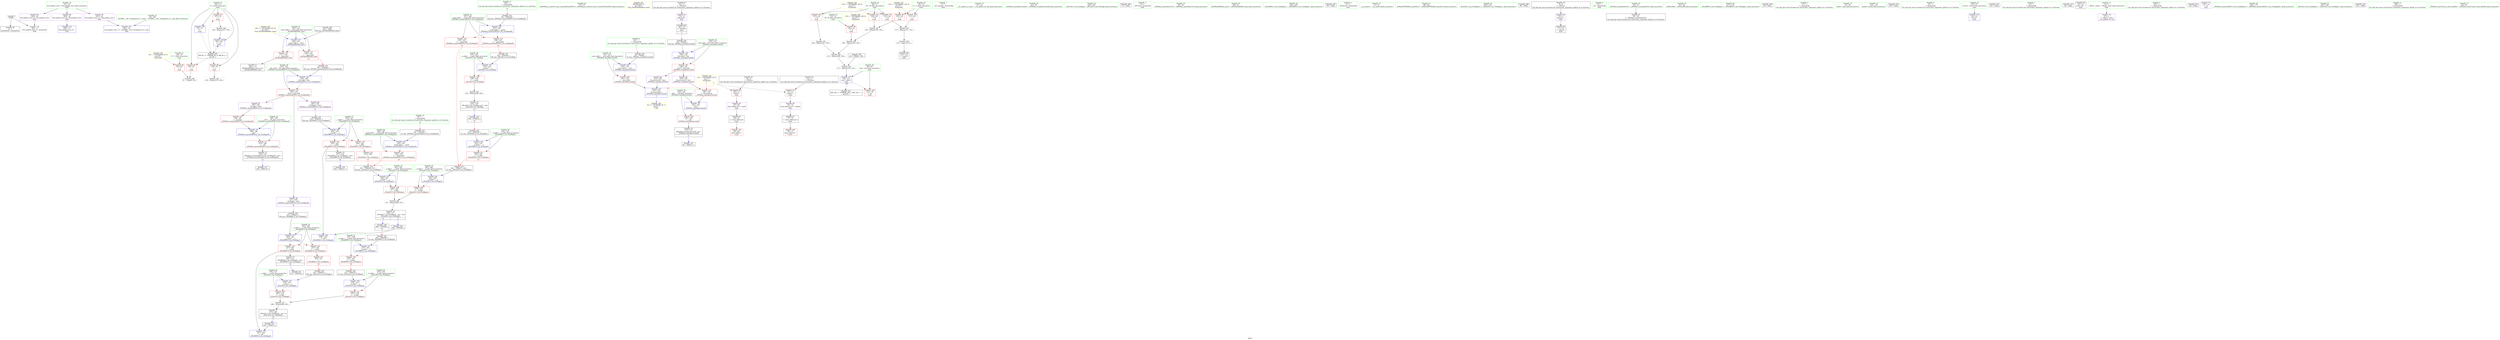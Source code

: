 digraph "SVFG" {
	label="SVFG";

	Node0x56336236c990 [shape=record,color=grey,label="{NodeID: 0\nNullPtr}"];
	Node0x56336236c990 -> Node0x563362383d90[style=solid];
	Node0x56336236c990 -> Node0x563362388d80[style=solid];
	Node0x5633623825c0 [shape=record,color=red,label="{NodeID: 97\n127\<--50\n\<--t\nmain\n}"];
	Node0x5633623825c0 -> Node0x563362390620[style=solid];
	Node0x5633623805f0 [shape=record,color=green,label="{NodeID: 14\n16\<--20\nllvm.global_ctors\<--llvm.global_ctors_field_insensitive\nGlob }"];
	Node0x5633623805f0 -> Node0x563362385090[style=solid];
	Node0x5633623805f0 -> Node0x563362385190[style=solid];
	Node0x5633623805f0 -> Node0x563362385290[style=solid];
	Node0x563362383120 [shape=record,color=red,label="{NodeID: 111\n165\<--162\n\<--__base.addr\n_ZSt5fixedRSt8ios_base\n|{<s0>12}}"];
	Node0x563362383120:s0 -> Node0x5633623a8340[style=solid,color=red];
	Node0x5633623812a0 [shape=record,color=green,label="{NodeID: 28\n73\<--74\n_ZNSt9basic_iosIcSt11char_traitsIcEE3tieEPSo\<--_ZNSt9basic_iosIcSt11char_traitsIcEE3tieEPSo_field_insensitive\n}"];
	Node0x56336239cec0 [shape=record,color=yellow,style=double,label="{NodeID: 291\nRETMU(25V_2)\npts\{163 \}\nFun[_ZSt5fixedRSt8ios_base]}"];
	Node0x5633623885d0 [shape=record,color=red,label="{NodeID: 125\n257\<--245\n\<--__a.addr\n_ZStoRRSt13_Ios_FmtflagsS_\n}"];
	Node0x5633623885d0 -> Node0x563362384c80[style=solid];
	Node0x5633623885d0 -> Node0x563362389df0[style=solid];
	Node0x563362381f50 [shape=record,color=green,label="{NodeID: 42\n189\<--190\n__old\<--__old_field_insensitive\n_ZNSt8ios_base4setfESt13_Ios_FmtflagsS0_\n}"];
	Node0x563362381f50 -> Node0x563362387f50[style=solid];
	Node0x563362381f50 -> Node0x563362389840[style=solid];
	Node0x56336239dc70 [shape=record,color=yellow,style=double,label="{NodeID: 305\n2V_2 = CSCHI(MR_2V_1)\npts\{1 \}\nCS[]}"];
	Node0x5633623891c0 [shape=record,color=blue,label="{NodeID: 139\n140\<--138\nthis.addr\<--this\n_ZNSt8ios_base9precisionEl\n}"];
	Node0x5633623891c0 -> Node0x563362382de0[style=dashed];
	Node0x563362383bc0 [shape=record,color=green,label="{NodeID: 56\n278\<--279\n__b.addr\<--__b.addr_field_insensitive\n_ZStorSt13_Ios_FmtflagsS_\n}"];
	Node0x563362383bc0 -> Node0x563362388ab0[style=solid];
	Node0x563362383bc0 -> Node0x56336238a130[style=solid];
	Node0x5633623a6e50 [shape=record,color=black,label="{NodeID: 319\n203 = PHI(217, )\n}"];
	Node0x5633620d6f10 [shape=record,color=black,label="{NodeID: 236\n116 = PHI(61, 109, )\n}"];
	Node0x5633620d6f10 -> Node0x563362390020[style=solid];
	Node0x563362389d20 [shape=record,color=blue,label="{NodeID: 153\n247\<--244\n__b.addr\<--__b\n_ZStoRRSt13_Ios_FmtflagsS_\n}"];
	Node0x563362389d20 -> Node0x5633623886a0[style=dashed];
	Node0x563362384870 [shape=record,color=black,label="{NodeID: 70\n137\<--155\n_ZNSt8ios_base9precisionEl_ret\<--\n_ZNSt8ios_base9precisionEl\n|{<s0>5}}"];
	Node0x563362384870:s0 -> Node0x5633623a6940[style=solid,color=blue];
	Node0x5633623a85c0 [shape=record,color=black,label="{NodeID: 333\n182 = PHI(168, )\n2nd arg _ZNSt8ios_base4setfESt13_Ios_FmtflagsS0_ }"];
	Node0x5633623a85c0 -> Node0x563362389770[style=solid];
	Node0x5633623983d0 [shape=record,color=black,label="{NodeID: 250\nMR_8V_3 = PHI(MR_8V_4, MR_8V_2, )\npts\{51 \}\n}"];
	Node0x5633623983d0 -> Node0x563362385d50[style=dashed];
	Node0x5633623983d0 -> Node0x5633623824f0[style=dashed];
	Node0x5633623983d0 -> Node0x5633623825c0[style=dashed];
	Node0x5633623983d0 -> Node0x5633623890f0[style=dashed];
	Node0x563362385460 [shape=record,color=purple,label="{NodeID: 84\n76\<--75\nvbase.offset.ptr3\<--vtable2\nmain\n}"];
	Node0x563362385460 -> Node0x563362384600[style=solid];
	Node0x56336237f1f0 [shape=record,color=green,label="{NodeID: 1\n7\<--1\n__dso_handle\<--dummyObj\nGlob }"];
	Node0x563362382690 [shape=record,color=red,label="{NodeID: 98\n102\<--52\n\<--R\nmain\n}"];
	Node0x563362382690 -> Node0x56336238fa20[style=solid];
	Node0x5633623806f0 [shape=record,color=green,label="{NodeID: 15\n21\<--22\n__cxx_global_var_init\<--__cxx_global_var_init_field_insensitive\n}"];
	Node0x5633623831f0 [shape=record,color=red,label="{NodeID: 112\n171\<--162\n\<--__base.addr\n_ZSt5fixedRSt8ios_base\n}"];
	Node0x5633623831f0 -> Node0x563362384940[style=solid];
	Node0x5633623813a0 [shape=record,color=green,label="{NodeID: 29\n83\<--84\n_ZNSt8ios_base9precisionEl\<--_ZNSt8ios_base9precisionEl_field_insensitive\n}"];
	Node0x5633623886a0 [shape=record,color=red,label="{NodeID: 126\n253\<--247\n\<--__b.addr\n_ZStoRRSt13_Ios_FmtflagsS_\n|{<s0>18}}"];
	Node0x5633623886a0:s0 -> Node0x5633623a7710[style=solid,color=red];
	Node0x563362382020 [shape=record,color=green,label="{NodeID: 43\n200\<--201\n_ZStcoSt13_Ios_Fmtflags\<--_ZStcoSt13_Ios_Fmtflags_field_insensitive\n}"];
	Node0x5633623a5280 [shape=record,color=black,label="{NodeID: 306\n72 = PHI()\n}"];
	Node0x563362389290 [shape=record,color=blue,label="{NodeID: 140\n142\<--139\n__prec.addr\<--__prec\n_ZNSt8ios_base9precisionEl\n}"];
	Node0x563362389290 -> Node0x563362382eb0[style=dashed];
	Node0x563362383c90 [shape=record,color=green,label="{NodeID: 57\n18\<--286\n_GLOBAL__sub_I_Endagorion_0_1.cpp\<--_GLOBAL__sub_I_Endagorion_0_1.cpp_field_insensitive\n}"];
	Node0x563362383c90 -> Node0x563362388c80[style=solid];
	Node0x5633623a6f60 [shape=record,color=black,label="{NodeID: 320\n208 = PHI(260, )\n|{<s0>16}}"];
	Node0x5633623a6f60:s0 -> Node0x5633623a8200[style=solid,color=red];
	Node0x56336238f8a0 [shape=record,color=grey,label="{NodeID: 237\n284 = Binary(282, 283, )\n}"];
	Node0x56336238f8a0 -> Node0x563362384e20[style=solid];
	Node0x563362389df0 [shape=record,color=blue,label="{NodeID: 154\n257\<--254\n\<--call\n_ZStoRRSt13_Ios_FmtflagsS_\n}"];
	Node0x563362384940 [shape=record,color=black,label="{NodeID: 71\n160\<--171\n_ZSt5fixedRSt8ios_base_ret\<--\n_ZSt5fixedRSt8ios_base\n}"];
	Node0x5633623a8700 [shape=record,color=black,label="{NodeID: 334\n138 = PHI(80, )\n0th arg _ZNSt8ios_base9precisionEl }"];
	Node0x5633623a8700 -> Node0x5633623891c0[style=solid];
	Node0x5633623988d0 [shape=record,color=black,label="{NodeID: 251\nMR_16V_2 = PHI(MR_16V_3, MR_16V_1, )\npts\{59 \}\n}"];
	Node0x5633623988d0 -> Node0x563362389020[style=dashed];
	Node0x563362385530 [shape=record,color=purple,label="{NodeID: 85\n149\<--148\n_M_precision\<--this1\n_ZNSt8ios_base9precisionEl\n}"];
	Node0x563362385530 -> Node0x563362383050[style=solid];
	Node0x56336237f280 [shape=record,color=green,label="{NodeID: 2\n8\<--1\n_ZSt3cin\<--dummyObj\nGlob }"];
	Node0x56336239a430 [shape=record,color=yellow,style=double,label="{NodeID: 265\n25V_1 = ENCHI(MR_25V_0)\npts\{163 \}\nFun[_ZSt5fixedRSt8ios_base]}"];
	Node0x56336239a430 -> Node0x563362389500[style=dashed];
	Node0x563362382760 [shape=record,color=red,label="{NodeID: 99\n103\<--54\n\<--C\nmain\n}"];
	Node0x563362382760 -> Node0x5633623907a0[style=solid];
	Node0x5633623807f0 [shape=record,color=green,label="{NodeID: 16\n25\<--26\n_ZNSt8ios_base4InitC1Ev\<--_ZNSt8ios_base4InitC1Ev_field_insensitive\n}"];
	Node0x5633623832c0 [shape=record,color=red,label="{NodeID: 113\n194\<--183\nthis1\<--this.addr\n_ZNSt8ios_base4setfESt13_Ios_FmtflagsS0_\n}"];
	Node0x5633623832c0 -> Node0x5633623856d0[style=solid];
	Node0x5633623832c0 -> Node0x5633623857a0[style=solid];
	Node0x5633623832c0 -> Node0x563362385870[style=solid];
	Node0x5633623814a0 [shape=record,color=green,label="{NodeID: 30\n86\<--87\n_ZSt5fixedRSt8ios_base\<--_ZSt5fixedRSt8ios_base_field_insensitive\n}"];
	Node0x563362388770 [shape=record,color=red,label="{NodeID: 127\n252\<--251\n\<--\n_ZStoRRSt13_Ios_FmtflagsS_\n|{<s0>18}}"];
	Node0x563362388770:s0 -> Node0x5633623a75d0[style=solid,color=red];
	Node0x563362382120 [shape=record,color=green,label="{NodeID: 44\n204\<--205\n_ZStaNRSt13_Ios_FmtflagsS_\<--_ZStaNRSt13_Ios_FmtflagsS__field_insensitive\n}"];
	Node0x5633623a6080 [shape=record,color=black,label="{NodeID: 307\n85 = PHI()\n}"];
	Node0x563362389360 [shape=record,color=blue,label="{NodeID: 141\n144\<--150\n__old\<--\n_ZNSt8ios_base9precisionEl\n}"];
	Node0x563362389360 -> Node0x563362382f80[style=dashed];
	Node0x563362383d90 [shape=record,color=black,label="{NodeID: 58\n2\<--3\ndummyVal\<--dummyVal\n}"];
	Node0x5633623a70d0 [shape=record,color=black,label="{NodeID: 321\n212 = PHI(242, )\n}"];
	Node0x56336238fa20 [shape=record,color=grey,label="{NodeID: 238\n106 = Binary(102, 105, )\n}"];
	Node0x56336238fa20 -> Node0x563362390320[style=solid];
	Node0x563362389ec0 [shape=record,color=blue,label="{NodeID: 155\n263\<--261\n__a.addr\<--__a\n_ZStanSt13_Ios_FmtflagsS_\n}"];
	Node0x563362389ec0 -> Node0x563362388840[style=dashed];
	Node0x563362384a10 [shape=record,color=black,label="{NodeID: 72\n179\<--215\n_ZNSt8ios_base4setfESt13_Ios_FmtflagsS0__ret\<--\n_ZNSt8ios_base4setfESt13_Ios_FmtflagsS0_\n|{<s0>12}}"];
	Node0x563362384a10:s0 -> Node0x5633623a6ae0[style=solid,color=blue];
	Node0x5633623a8840 [shape=record,color=black,label="{NodeID: 335\n139 = PHI(82, )\n1st arg _ZNSt8ios_base9precisionEl }"];
	Node0x5633623a8840 -> Node0x563362389290[style=solid];
	Node0x563362398dd0 [shape=record,color=yellow,style=double,label="{NodeID: 252\n2V_1 = ENCHI(MR_2V_0)\npts\{1 \}\nFun[main]|{|<s2>5|<s3>5}}"];
	Node0x563362398dd0 -> Node0x563362385ae0[style=dashed];
	Node0x563362398dd0 -> Node0x563362385bb0[style=dashed];
	Node0x563362398dd0:s2 -> Node0x563362383050[style=dashed,color=red];
	Node0x563362398dd0:s3 -> Node0x563362389430[style=dashed,color=red];
	Node0x563362385600 [shape=record,color=purple,label="{NodeID: 86\n153\<--148\n_M_precision2\<--this1\n_ZNSt8ios_base9precisionEl\n}"];
	Node0x563362385600 -> Node0x563362389430[style=solid];
	Node0x56336237f570 [shape=record,color=green,label="{NodeID: 3\n11\<--1\n_ZSt4cout\<--dummyObj\nGlob }"];
	Node0x563362382830 [shape=record,color=red,label="{NodeID: 100\n111\<--54\n\<--C\nmain\n}"];
	Node0x563362382830 -> Node0x5633623904a0[style=solid];
	Node0x5633623808f0 [shape=record,color=green,label="{NodeID: 17\n31\<--32\n__cxa_atexit\<--__cxa_atexit_field_insensitive\n}"];
	Node0x563362383390 [shape=record,color=red,label="{NodeID: 114\n206\<--185\n\<--__fmtfl.addr\n_ZNSt8ios_base4setfESt13_Ios_FmtflagsS0_\n|{<s0>15}}"];
	Node0x563362383390:s0 -> Node0x5633623a8980[style=solid,color=red];
	Node0x5633623815a0 [shape=record,color=green,label="{NodeID: 31\n88\<--89\n_ZNSolsEPFRSt8ios_baseS0_E\<--_ZNSolsEPFRSt8ios_baseS0_E_field_insensitive\n}"];
	Node0x563362388840 [shape=record,color=red,label="{NodeID: 128\n269\<--263\n\<--__a.addr\n_ZStanSt13_Ios_FmtflagsS_\n}"];
	Node0x563362388840 -> Node0x56336238fd20[style=solid];
	Node0x563362382220 [shape=record,color=green,label="{NodeID: 45\n209\<--210\n_ZStanSt13_Ios_FmtflagsS_\<--_ZStanSt13_Ios_FmtflagsS__field_insensitive\n}"];
	Node0x5633623a6180 [shape=record,color=black,label="{NodeID: 308\n90 = PHI()\n}"];
	Node0x563362389430 [shape=record,color=blue,label="{NodeID: 142\n153\<--152\n_M_precision2\<--\n_ZNSt8ios_base9precisionEl\n|{<s0>5}}"];
	Node0x563362389430:s0 -> Node0x56336239dc70[style=dashed,color=blue];
	Node0x563362383e90 [shape=record,color=black,label="{NodeID: 59\n9\<--8\n\<--_ZSt3cin\nCan only get source location for instruction, argument, global var or function.}"];
	Node0x563362383e90 -> Node0x563362385940[style=solid];
	Node0x5633623a71e0 [shape=record,color=black,label="{NodeID: 322\n229 = PHI(260, )\n}"];
	Node0x5633623a71e0 -> Node0x563362389ab0[style=solid];
	Node0x56336238fba0 [shape=record,color=grey,label="{NodeID: 239\n108 = Binary(107, 109, )\n}"];
	Node0x56336238fba0 -> Node0x563362390320[style=solid];
	Node0x563362389f90 [shape=record,color=blue,label="{NodeID: 156\n265\<--262\n__b.addr\<--__b\n_ZStanSt13_Ios_FmtflagsS_\n}"];
	Node0x563362389f90 -> Node0x563362388910[style=dashed];
	Node0x563362384ae0 [shape=record,color=black,label="{NodeID: 73\n217\<--230\n_ZStaNRSt13_Ios_FmtflagsS__ret\<--\n_ZStaNRSt13_Ios_FmtflagsS_\n|{<s0>14}}"];
	Node0x563362384ae0:s0 -> Node0x5633623a6e50[style=solid,color=blue];
	Node0x5633623a8980 [shape=record,color=black,label="{NodeID: 336\n261 = PHI(206, 227, )\n0th arg _ZStanSt13_Ios_FmtflagsS_ }"];
	Node0x5633623a8980 -> Node0x563362389ec0[style=solid];
	Node0x5633623856d0 [shape=record,color=purple,label="{NodeID: 87\n195\<--194\n_M_flags\<--this1\n_ZNSt8ios_base4setfESt13_Ios_FmtflagsS0_\n}"];
	Node0x5633623856d0 -> Node0x563362388020[style=solid];
	Node0x56336237f600 [shape=record,color=green,label="{NodeID: 4\n14\<--1\n.str\<--dummyObj\nGlob }"];
	Node0x563362382900 [shape=record,color=red,label="{NodeID: 101\n104\<--56\n\<--W\nmain\n}"];
	Node0x563362382900 -> Node0x5633623907a0[style=solid];
	Node0x5633623809f0 [shape=record,color=green,label="{NodeID: 18\n30\<--36\n_ZNSt8ios_base4InitD1Ev\<--_ZNSt8ios_base4InitD1Ev_field_insensitive\n}"];
	Node0x5633623809f0 -> Node0x563362384290[style=solid];
	Node0x563362383460 [shape=record,color=red,label="{NodeID: 115\n198\<--187\n\<--__mask.addr\n_ZNSt8ios_base4setfESt13_Ios_FmtflagsS0_\n|{<s0>13}}"];
	Node0x563362383460:s0 -> Node0x5633623a7d90[style=solid,color=red];
	Node0x5633623816a0 [shape=record,color=green,label="{NodeID: 32\n91\<--92\n_ZNSirsERi\<--_ZNSirsERi_field_insensitive\n}"];
	Node0x563362388910 [shape=record,color=red,label="{NodeID: 129\n270\<--265\n\<--__b.addr\n_ZStanSt13_Ios_FmtflagsS_\n}"];
	Node0x563362388910 -> Node0x56336238fd20[style=solid];
	Node0x563362382320 [shape=record,color=green,label="{NodeID: 46\n213\<--214\n_ZStoRRSt13_Ios_FmtflagsS_\<--_ZStoRRSt13_Ios_FmtflagsS__field_insensitive\n}"];
	Node0x5633623a6280 [shape=record,color=black,label="{NodeID: 309\n99 = PHI()\n}"];
	Node0x563362389500 [shape=record,color=blue,label="{NodeID: 143\n162\<--161\n__base.addr\<--__base\n_ZSt5fixedRSt8ios_base\n}"];
	Node0x563362389500 -> Node0x563362383120[style=dashed];
	Node0x563362389500 -> Node0x5633623831f0[style=dashed];
	Node0x563362383f90 [shape=record,color=black,label="{NodeID: 60\n10\<--8\n\<--_ZSt3cin\nCan only get source location for instruction, argument, global var or function.}"];
	Node0x563362383f90 -> Node0x563362385ae0[style=solid];
	Node0x5633623a7350 [shape=record,color=black,label="{NodeID: 323\n218 = PHI(202, )\n0th arg _ZStaNRSt13_Ios_FmtflagsS_ }"];
	Node0x5633623a7350 -> Node0x563362389910[style=solid];
	Node0x56336238fd20 [shape=record,color=grey,label="{NodeID: 240\n271 = Binary(269, 270, )\n}"];
	Node0x56336238fd20 -> Node0x563362384d50[style=solid];
	Node0x56336238a060 [shape=record,color=blue,label="{NodeID: 157\n276\<--274\n__a.addr\<--__a\n_ZStorSt13_Ios_FmtflagsS_\n}"];
	Node0x56336238a060 -> Node0x5633623889e0[style=dashed];
	Node0x563362384bb0 [shape=record,color=black,label="{NodeID: 74\n233\<--239\n_ZStcoSt13_Ios_Fmtflags_ret\<--neg\n_ZStcoSt13_Ios_Fmtflags\n|{<s0>13}}"];
	Node0x563362384bb0:s0 -> Node0x5633623a6c20[style=solid,color=blue];
	Node0x5633623a8b90 [shape=record,color=black,label="{NodeID: 337\n262 = PHI(207, 228, )\n1st arg _ZStanSt13_Ios_FmtflagsS_ }"];
	Node0x5633623a8b90 -> Node0x563362389f90[style=solid];
	Node0x5633623999d0 [shape=record,color=yellow,style=double,label="{NodeID: 254\n6V_1 = ENCHI(MR_6V_0)\npts\{49 \}\nFun[main]}"];
	Node0x5633623999d0 -> Node0x563362385c80[style=dashed];
	Node0x5633623857a0 [shape=record,color=purple,label="{NodeID: 88\n202\<--194\n_M_flags2\<--this1\n_ZNSt8ios_base4setfESt13_Ios_FmtflagsS0_\n|{<s0>14}}"];
	Node0x5633623857a0:s0 -> Node0x5633623a7350[style=solid,color=red];
	Node0x56336237f690 [shape=record,color=green,label="{NodeID: 5\n17\<--1\n\<--dummyObj\nCan only get source location for instruction, argument, global var or function.}"];
	Node0x5633623829d0 [shape=record,color=red,label="{NodeID: 102\n107\<--56\n\<--W\nmain\n}"];
	Node0x5633623829d0 -> Node0x56336238fba0[style=solid];
	Node0x563362380af0 [shape=record,color=green,label="{NodeID: 19\n43\<--44\nmain\<--main_field_insensitive\n}"];
	Node0x563362387e80 [shape=record,color=red,label="{NodeID: 116\n207\<--187\n\<--__mask.addr\n_ZNSt8ios_base4setfESt13_Ios_FmtflagsS0_\n|{<s0>15}}"];
	Node0x563362387e80:s0 -> Node0x5633623a8b90[style=solid,color=red];
	Node0x5633623817a0 [shape=record,color=green,label="{NodeID: 33\n124\<--125\nprintf\<--printf_field_insensitive\n}"];
	Node0x5633623889e0 [shape=record,color=red,label="{NodeID: 130\n282\<--276\n\<--__a.addr\n_ZStorSt13_Ios_FmtflagsS_\n}"];
	Node0x5633623889e0 -> Node0x56336238f8a0[style=solid];
	Node0x563362382420 [shape=record,color=green,label="{NodeID: 47\n220\<--221\n__a.addr\<--__a.addr_field_insensitive\n_ZStaNRSt13_Ios_FmtflagsS_\n}"];
	Node0x563362382420 -> Node0x5633623880f0[style=solid];
	Node0x563362382420 -> Node0x5633623881c0[style=solid];
	Node0x563362382420 -> Node0x563362389910[style=solid];
	Node0x5633623a63e0 [shape=record,color=black,label="{NodeID: 310\n100 = PHI()\n}"];
	Node0x5633623895d0 [shape=record,color=blue,label="{NodeID: 144\n183\<--180\nthis.addr\<--this\n_ZNSt8ios_base4setfESt13_Ios_FmtflagsS0_\n}"];
	Node0x5633623895d0 -> Node0x5633623832c0[style=dashed];
	Node0x563362384090 [shape=record,color=black,label="{NodeID: 61\n12\<--11\n\<--_ZSt4cout\nCan only get source location for instruction, argument, global var or function.}"];
	Node0x563362384090 -> Node0x563362385a10[style=solid];
	Node0x5633623a7490 [shape=record,color=black,label="{NodeID: 324\n219 = PHI(199, )\n1st arg _ZStaNRSt13_Ios_FmtflagsS_ }"];
	Node0x5633623a7490 -> Node0x5633623899e0[style=solid];
	Node0x56336238fea0 [shape=record,color=grey,label="{NodeID: 241\n239 = Binary(238, 240, )\n}"];
	Node0x56336238fea0 -> Node0x563362384bb0[style=solid];
	Node0x56336238a130 [shape=record,color=blue,label="{NodeID: 158\n278\<--275\n__b.addr\<--__b\n_ZStorSt13_Ios_FmtflagsS_\n}"];
	Node0x56336238a130 -> Node0x563362388ab0[style=dashed];
	Node0x563362384c80 [shape=record,color=black,label="{NodeID: 75\n242\<--257\n_ZStoRRSt13_Ios_FmtflagsS__ret\<--\n_ZStoRRSt13_Ios_FmtflagsS_\n|{<s0>16}}"];
	Node0x563362384c80:s0 -> Node0x5633623a70d0[style=solid,color=blue];
	Node0x563362385870 [shape=record,color=purple,label="{NodeID: 89\n211\<--194\n_M_flags5\<--this1\n_ZNSt8ios_base4setfESt13_Ios_FmtflagsS0_\n|{<s0>16}}"];
	Node0x563362385870:s0 -> Node0x5633623a8090[style=solid,color=red];
	Node0x56336237f720 [shape=record,color=green,label="{NodeID: 6\n61\<--1\n\<--dummyObj\nCan only get source location for instruction, argument, global var or function.}"];
	Node0x563362382aa0 [shape=record,color=red,label="{NodeID: 103\n112\<--56\n\<--W\nmain\n}"];
	Node0x563362382aa0 -> Node0x5633623904a0[style=solid];
	Node0x563362380bf0 [shape=record,color=green,label="{NodeID: 20\n46\<--47\nretval\<--retval_field_insensitive\nmain\n}"];
	Node0x563362380bf0 -> Node0x563362388e80[style=solid];
	Node0x563362387f50 [shape=record,color=red,label="{NodeID: 117\n215\<--189\n\<--__old\n_ZNSt8ios_base4setfESt13_Ios_FmtflagsS0_\n}"];
	Node0x563362387f50 -> Node0x563362384a10[style=solid];
	Node0x5633623818a0 [shape=record,color=green,label="{NodeID: 34\n140\<--141\nthis.addr\<--this.addr_field_insensitive\n_ZNSt8ios_base9precisionEl\n}"];
	Node0x5633623818a0 -> Node0x563362382de0[style=solid];
	Node0x5633623818a0 -> Node0x5633623891c0[style=solid];
	Node0x563362388ab0 [shape=record,color=red,label="{NodeID: 131\n283\<--278\n\<--__b.addr\n_ZStorSt13_Ios_FmtflagsS_\n}"];
	Node0x563362388ab0 -> Node0x56336238f8a0[style=solid];
	Node0x563362383510 [shape=record,color=green,label="{NodeID: 48\n222\<--223\n__b.addr\<--__b.addr_field_insensitive\n_ZStaNRSt13_Ios_FmtflagsS_\n}"];
	Node0x563362383510 -> Node0x563362388290[style=solid];
	Node0x563362383510 -> Node0x5633623899e0[style=solid];
	Node0x5633623a64e0 [shape=record,color=black,label="{NodeID: 311\n101 = PHI()\n}"];
	Node0x5633623896a0 [shape=record,color=blue,label="{NodeID: 145\n185\<--181\n__fmtfl.addr\<--__fmtfl\n_ZNSt8ios_base4setfESt13_Ios_FmtflagsS0_\n}"];
	Node0x5633623896a0 -> Node0x563362383390[style=dashed];
	Node0x563362384190 [shape=record,color=black,label="{NodeID: 62\n13\<--11\n\<--_ZSt4cout\nCan only get source location for instruction, argument, global var or function.}"];
	Node0x563362384190 -> Node0x563362385bb0[style=solid];
	Node0x5633623a75d0 [shape=record,color=black,label="{NodeID: 325\n274 = PHI(252, )\n0th arg _ZStorSt13_Ios_FmtflagsS_ }"];
	Node0x5633623a75d0 -> Node0x56336238a060[style=solid];
	Node0x563362390020 [shape=record,color=grey,label="{NodeID: 242\n117 = Binary(110, 116, )\n}"];
	Node0x563362390020 -> Node0x563362389020[style=solid];
	Node0x563362384d50 [shape=record,color=black,label="{NodeID: 76\n260\<--271\n_ZStanSt13_Ios_FmtflagsS__ret\<--and\n_ZStanSt13_Ios_FmtflagsS_\n|{<s0>15|<s1>17}}"];
	Node0x563362384d50:s0 -> Node0x5633623a6f60[style=solid,color=blue];
	Node0x563362384d50:s1 -> Node0x5633623a71e0[style=solid,color=blue];
	Node0x563362399b90 [shape=record,color=yellow,style=double,label="{NodeID: 256\n10V_1 = ENCHI(MR_10V_0)\npts\{53 \}\nFun[main]}"];
	Node0x563362399b90 -> Node0x563362382690[style=dashed];
	Node0x563362385940 [shape=record,color=purple,label="{NodeID: 90\n70\<--9\nadd.ptr\<--\nmain\n}"];
	Node0x563362385940 -> Node0x563362384530[style=solid];
	Node0x56336237ff60 [shape=record,color=green,label="{NodeID: 7\n63\<--1\n\<--dummyObj\nCan only get source location for instruction, argument, global var or function.}"];
	Node0x563362382b70 [shape=record,color=red,label="{NodeID: 104\n121\<--58\n\<--ans\nmain\n}"];
	Node0x563362380cc0 [shape=record,color=green,label="{NodeID: 21\n48\<--49\nT\<--T_field_insensitive\nmain\n}"];
	Node0x563362380cc0 -> Node0x563362385c80[style=solid];
	Node0x563362388020 [shape=record,color=red,label="{NodeID: 118\n196\<--195\n\<--_M_flags\n_ZNSt8ios_base4setfESt13_Ios_FmtflagsS0_\n}"];
	Node0x563362388020 -> Node0x563362389840[style=solid];
	Node0x563362381970 [shape=record,color=green,label="{NodeID: 35\n142\<--143\n__prec.addr\<--__prec.addr_field_insensitive\n_ZNSt8ios_base9precisionEl\n}"];
	Node0x563362381970 -> Node0x563362382eb0[style=solid];
	Node0x563362381970 -> Node0x563362389290[style=solid];
	Node0x563362388b80 [shape=record,color=blue,label="{NodeID: 132\n290\<--17\nllvm.global_ctors_0\<--\nGlob }"];
	Node0x5633623835e0 [shape=record,color=green,label="{NodeID: 49\n235\<--236\n__a.addr\<--__a.addr_field_insensitive\n_ZStcoSt13_Ios_Fmtflags\n}"];
	Node0x5633623835e0 -> Node0x563362388430[style=solid];
	Node0x5633623835e0 -> Node0x563362389b80[style=solid];
	Node0x5633623a65b0 [shape=record,color=black,label="{NodeID: 312\n28 = PHI()\n}"];
	Node0x563362389770 [shape=record,color=blue,label="{NodeID: 146\n187\<--182\n__mask.addr\<--__mask\n_ZNSt8ios_base4setfESt13_Ios_FmtflagsS0_\n}"];
	Node0x563362389770 -> Node0x563362383460[style=dashed];
	Node0x563362389770 -> Node0x563362387e80[style=dashed];
	Node0x563362384290 [shape=record,color=black,label="{NodeID: 63\n29\<--30\n\<--_ZNSt8ios_base4InitD1Ev\nCan only get source location for instruction, argument, global var or function.}"];
	Node0x5633623a7710 [shape=record,color=black,label="{NodeID: 326\n275 = PHI(253, )\n1st arg _ZStorSt13_Ios_FmtflagsS_ }"];
	Node0x5633623a7710 -> Node0x56336238a130[style=solid];
	Node0x5633623901a0 [shape=record,color=grey,label="{NodeID: 243\n120 = Binary(119, 109, )\n}"];
	Node0x563362384e20 [shape=record,color=black,label="{NodeID: 77\n273\<--284\n_ZStorSt13_Ios_FmtflagsS__ret\<--or\n_ZStorSt13_Ios_FmtflagsS_\n|{<s0>18}}"];
	Node0x563362384e20:s0 -> Node0x5633623a6680[style=solid,color=blue];
	Node0x563362399ca0 [shape=record,color=yellow,style=double,label="{NodeID: 257\n12V_1 = ENCHI(MR_12V_0)\npts\{55 \}\nFun[main]}"];
	Node0x563362399ca0 -> Node0x563362382760[style=dashed];
	Node0x563362399ca0 -> Node0x563362382830[style=dashed];
	Node0x563362385a10 [shape=record,color=purple,label="{NodeID: 91\n79\<--12\nadd.ptr5\<--\nmain\n}"];
	Node0x563362385a10 -> Node0x5633623846d0[style=solid];
	Node0x56336237fff0 [shape=record,color=green,label="{NodeID: 8\n82\<--1\n\<--dummyObj\nCan only get source location for instruction, argument, global var or function.|{<s0>5}}"];
	Node0x56336237fff0:s0 -> Node0x5633623a8840[style=solid,color=red];
	Node0x563362382c40 [shape=record,color=red,label="{NodeID: 105\n69\<--68\nvbase.offset\<--\nmain\n}"];
	Node0x563362380d90 [shape=record,color=green,label="{NodeID: 22\n50\<--51\nt\<--t_field_insensitive\nmain\n}"];
	Node0x563362380d90 -> Node0x563362385d50[style=solid];
	Node0x563362380d90 -> Node0x5633623824f0[style=solid];
	Node0x563362380d90 -> Node0x5633623825c0[style=solid];
	Node0x563362380d90 -> Node0x563362388f50[style=solid];
	Node0x563362380d90 -> Node0x5633623890f0[style=solid];
	Node0x5633623880f0 [shape=record,color=red,label="{NodeID: 119\n226\<--220\n\<--__a.addr\n_ZStaNRSt13_Ios_FmtflagsS_\n}"];
	Node0x5633623880f0 -> Node0x563362388360[style=solid];
	Node0x563362381a40 [shape=record,color=green,label="{NodeID: 36\n144\<--145\n__old\<--__old_field_insensitive\n_ZNSt8ios_base9precisionEl\n}"];
	Node0x563362381a40 -> Node0x563362382f80[style=solid];
	Node0x563362381a40 -> Node0x563362389360[style=solid];
	Node0x563362388c80 [shape=record,color=blue,label="{NodeID: 133\n291\<--18\nllvm.global_ctors_1\<--_GLOBAL__sub_I_Endagorion_0_1.cpp\nGlob }"];
	Node0x5633623836b0 [shape=record,color=green,label="{NodeID: 50\n245\<--246\n__a.addr\<--__a.addr_field_insensitive\n_ZStoRRSt13_Ios_FmtflagsS_\n}"];
	Node0x5633623836b0 -> Node0x563362388500[style=solid];
	Node0x5633623836b0 -> Node0x5633623885d0[style=solid];
	Node0x5633623836b0 -> Node0x563362389c50[style=solid];
	Node0x5633623a6680 [shape=record,color=black,label="{NodeID: 313\n254 = PHI(273, )\n}"];
	Node0x5633623a6680 -> Node0x563362389df0[style=solid];
	Node0x563362389840 [shape=record,color=blue,label="{NodeID: 147\n189\<--196\n__old\<--\n_ZNSt8ios_base4setfESt13_Ios_FmtflagsS0_\n}"];
	Node0x563362389840 -> Node0x563362387f50[style=dashed];
	Node0x563362384390 [shape=record,color=black,label="{NodeID: 64\n45\<--61\nmain_ret\<--\nmain\n}"];
	Node0x5633623a7d90 [shape=record,color=black,label="{NodeID: 327\n234 = PHI(198, )\n0th arg _ZStcoSt13_Ios_Fmtflags }"];
	Node0x5633623a7d90 -> Node0x563362389b80[style=solid];
	Node0x563362390320 [shape=record,color=grey,label="{NodeID: 244\n110 = Binary(106, 108, )\n}"];
	Node0x563362390320 -> Node0x563362390020[style=solid];
	Node0x563362384ef0 [shape=record,color=purple,label="{NodeID: 78\n27\<--4\n\<--_ZStL8__ioinit\n__cxx_global_var_init\n}"];
	Node0x563362399d80 [shape=record,color=yellow,style=double,label="{NodeID: 258\n14V_1 = ENCHI(MR_14V_0)\npts\{57 \}\nFun[main]}"];
	Node0x563362399d80 -> Node0x563362382900[style=dashed];
	Node0x563362399d80 -> Node0x5633623829d0[style=dashed];
	Node0x563362399d80 -> Node0x563362382aa0[style=dashed];
	Node0x563362385ae0 [shape=record,color=red,label="{NodeID: 92\n66\<--10\nvtable\<--\nmain\n}"];
	Node0x563362385ae0 -> Node0x563362385390[style=solid];
	Node0x5633623800f0 [shape=record,color=green,label="{NodeID: 9\n109\<--1\n\<--dummyObj\nCan only get source location for instruction, argument, global var or function.}"];
	Node0x563362382d10 [shape=record,color=red,label="{NodeID: 106\n78\<--77\nvbase.offset4\<--\nmain\n}"];
	Node0x563362380e60 [shape=record,color=green,label="{NodeID: 23\n52\<--53\nR\<--R_field_insensitive\nmain\n}"];
	Node0x563362380e60 -> Node0x563362382690[style=solid];
	Node0x5633623881c0 [shape=record,color=red,label="{NodeID: 120\n230\<--220\n\<--__a.addr\n_ZStaNRSt13_Ios_FmtflagsS_\n}"];
	Node0x5633623881c0 -> Node0x563362384ae0[style=solid];
	Node0x5633623881c0 -> Node0x563362389ab0[style=solid];
	Node0x563362381b10 [shape=record,color=green,label="{NodeID: 37\n162\<--163\n__base.addr\<--__base.addr_field_insensitive\n_ZSt5fixedRSt8ios_base\n}"];
	Node0x563362381b10 -> Node0x563362383120[style=solid];
	Node0x563362381b10 -> Node0x5633623831f0[style=solid];
	Node0x563362381b10 -> Node0x563362389500[style=solid];
	Node0x563362388d80 [shape=record,color=blue, style = dotted,label="{NodeID: 134\n292\<--3\nllvm.global_ctors_2\<--dummyVal\nGlob }"];
	Node0x563362383780 [shape=record,color=green,label="{NodeID: 51\n247\<--248\n__b.addr\<--__b.addr_field_insensitive\n_ZStoRRSt13_Ios_FmtflagsS_\n}"];
	Node0x563362383780 -> Node0x5633623886a0[style=solid];
	Node0x563362383780 -> Node0x563362389d20[style=solid];
	Node0x5633623a6870 [shape=record,color=black,label="{NodeID: 314\n62 = PHI()\n}"];
	Node0x563362389910 [shape=record,color=blue,label="{NodeID: 148\n220\<--218\n__a.addr\<--__a\n_ZStaNRSt13_Ios_FmtflagsS_\n}"];
	Node0x563362389910 -> Node0x5633623880f0[style=dashed];
	Node0x563362389910 -> Node0x5633623881c0[style=dashed];
	Node0x563362384460 [shape=record,color=black,label="{NodeID: 65\n68\<--67\n\<--vbase.offset.ptr\nmain\n}"];
	Node0x563362384460 -> Node0x563362382c40[style=solid];
	Node0x5633623a7fc0 [shape=record,color=black,label="{NodeID: 328\n161 = PHI()\n0th arg _ZSt5fixedRSt8ios_base }"];
	Node0x5633623a7fc0 -> Node0x563362389500[style=solid];
	Node0x5633623904a0 [shape=record,color=grey,label="{NodeID: 245\n113 = Binary(111, 112, )\n}"];
	Node0x5633623904a0 -> Node0x563362390920[style=solid];
	Node0x563362384fc0 [shape=record,color=purple,label="{NodeID: 79\n122\<--14\n\<--.str\nmain\n}"];
	Node0x563362385bb0 [shape=record,color=red,label="{NodeID: 93\n75\<--13\nvtable2\<--\nmain\n}"];
	Node0x563362385bb0 -> Node0x563362385460[style=solid];
	Node0x5633623801f0 [shape=record,color=green,label="{NodeID: 10\n167\<--1\n\<--dummyObj\nCan only get source location for instruction, argument, global var or function.|{<s0>12}}"];
	Node0x5633623801f0:s0 -> Node0x5633623a8480[style=solid,color=red];
	Node0x563362382de0 [shape=record,color=red,label="{NodeID: 107\n148\<--140\nthis1\<--this.addr\n_ZNSt8ios_base9precisionEl\n}"];
	Node0x563362382de0 -> Node0x563362385530[style=solid];
	Node0x563362382de0 -> Node0x563362385600[style=solid];
	Node0x563362380f30 [shape=record,color=green,label="{NodeID: 24\n54\<--55\nC\<--C_field_insensitive\nmain\n}"];
	Node0x563362380f30 -> Node0x563362382760[style=solid];
	Node0x563362380f30 -> Node0x563362382830[style=solid];
	Node0x563362388290 [shape=record,color=red,label="{NodeID: 121\n228\<--222\n\<--__b.addr\n_ZStaNRSt13_Ios_FmtflagsS_\n|{<s0>17}}"];
	Node0x563362388290:s0 -> Node0x5633623a8b90[style=solid,color=red];
	Node0x563362381be0 [shape=record,color=green,label="{NodeID: 38\n169\<--170\n_ZNSt8ios_base4setfESt13_Ios_FmtflagsS0_\<--_ZNSt8ios_base4setfESt13_Ios_FmtflagsS0__field_insensitive\n}"];
	Node0x563362388e80 [shape=record,color=blue,label="{NodeID: 135\n46\<--61\nretval\<--\nmain\n}"];
	Node0x563362383850 [shape=record,color=green,label="{NodeID: 52\n255\<--256\n_ZStorSt13_Ios_FmtflagsS_\<--_ZStorSt13_Ios_FmtflagsS__field_insensitive\n}"];
	Node0x5633623a6940 [shape=record,color=black,label="{NodeID: 315\n81 = PHI(137, )\n}"];
	Node0x5633623899e0 [shape=record,color=blue,label="{NodeID: 149\n222\<--219\n__b.addr\<--__b\n_ZStaNRSt13_Ios_FmtflagsS_\n}"];
	Node0x5633623899e0 -> Node0x563362388290[style=dashed];
	Node0x563362384530 [shape=record,color=black,label="{NodeID: 66\n71\<--70\n\<--add.ptr\nmain\n}"];
	Node0x5633623a8090 [shape=record,color=black,label="{NodeID: 329\n243 = PHI(211, )\n0th arg _ZStoRRSt13_Ios_FmtflagsS_ }"];
	Node0x5633623a8090 -> Node0x563362389c50[style=solid];
	Node0x563362390620 [shape=record,color=grey,label="{NodeID: 246\n128 = Binary(127, 109, )\n}"];
	Node0x563362390620 -> Node0x5633623890f0[style=solid];
	Node0x563362385090 [shape=record,color=purple,label="{NodeID: 80\n290\<--16\nllvm.global_ctors_0\<--llvm.global_ctors\nGlob }"];
	Node0x563362385090 -> Node0x563362388b80[style=solid];
	Node0x563362385c80 [shape=record,color=red,label="{NodeID: 94\n96\<--48\n\<--T\nmain\n}"];
	Node0x563362385c80 -> Node0x563362390aa0[style=solid];
	Node0x5633623802f0 [shape=record,color=green,label="{NodeID: 11\n168\<--1\n\<--dummyObj\nCan only get source location for instruction, argument, global var or function.|{<s0>12}}"];
	Node0x5633623802f0:s0 -> Node0x5633623a85c0[style=solid,color=red];
	Node0x563362382eb0 [shape=record,color=red,label="{NodeID: 108\n152\<--142\n\<--__prec.addr\n_ZNSt8ios_base9precisionEl\n}"];
	Node0x563362382eb0 -> Node0x563362389430[style=solid];
	Node0x563362381000 [shape=record,color=green,label="{NodeID: 25\n56\<--57\nW\<--W_field_insensitive\nmain\n}"];
	Node0x563362381000 -> Node0x563362382900[style=solid];
	Node0x563362381000 -> Node0x5633623829d0[style=solid];
	Node0x563362381000 -> Node0x563362382aa0[style=solid];
	Node0x563362388360 [shape=record,color=red,label="{NodeID: 122\n227\<--226\n\<--\n_ZStaNRSt13_Ios_FmtflagsS_\n|{<s0>17}}"];
	Node0x563362388360:s0 -> Node0x5633623a8980[style=solid,color=red];
	Node0x563362381ce0 [shape=record,color=green,label="{NodeID: 39\n183\<--184\nthis.addr\<--this.addr_field_insensitive\n_ZNSt8ios_base4setfESt13_Ios_FmtflagsS0_\n}"];
	Node0x563362381ce0 -> Node0x5633623832c0[style=solid];
	Node0x563362381ce0 -> Node0x5633623895d0[style=solid];
	Node0x563362388f50 [shape=record,color=blue,label="{NodeID: 136\n50\<--61\nt\<--\nmain\n}"];
	Node0x563362388f50 -> Node0x5633623983d0[style=dashed];
	Node0x563362383950 [shape=record,color=green,label="{NodeID: 53\n263\<--264\n__a.addr\<--__a.addr_field_insensitive\n_ZStanSt13_Ios_FmtflagsS_\n}"];
	Node0x563362383950 -> Node0x563362388840[style=solid];
	Node0x563362383950 -> Node0x563362389ec0[style=solid];
	Node0x5633623a6a10 [shape=record,color=black,label="{NodeID: 316\n123 = PHI()\n}"];
	Node0x563362389ab0 [shape=record,color=blue,label="{NodeID: 150\n230\<--229\n\<--call\n_ZStaNRSt13_Ios_FmtflagsS_\n}"];
	Node0x563362384600 [shape=record,color=black,label="{NodeID: 67\n77\<--76\n\<--vbase.offset.ptr3\nmain\n}"];
	Node0x563362384600 -> Node0x563362382d10[style=solid];
	Node0x5633623a8200 [shape=record,color=black,label="{NodeID: 330\n244 = PHI(208, )\n1st arg _ZStoRRSt13_Ios_FmtflagsS_ }"];
	Node0x5633623a8200 -> Node0x563362389d20[style=solid];
	Node0x5633623907a0 [shape=record,color=grey,label="{NodeID: 247\n105 = Binary(103, 104, )\n}"];
	Node0x5633623907a0 -> Node0x56336238fa20[style=solid];
	Node0x563362385190 [shape=record,color=purple,label="{NodeID: 81\n291\<--16\nllvm.global_ctors_1\<--llvm.global_ctors\nGlob }"];
	Node0x563362385190 -> Node0x563362388c80[style=solid];
	Node0x563362385d50 [shape=record,color=red,label="{NodeID: 95\n95\<--50\n\<--t\nmain\n}"];
	Node0x563362385d50 -> Node0x563362390aa0[style=solid];
	Node0x5633623803f0 [shape=record,color=green,label="{NodeID: 12\n240\<--1\n\<--dummyObj\nCan only get source location for instruction, argument, global var or function.}"];
	Node0x563362382f80 [shape=record,color=red,label="{NodeID: 109\n155\<--144\n\<--__old\n_ZNSt8ios_base9precisionEl\n}"];
	Node0x563362382f80 -> Node0x563362384870[style=solid];
	Node0x5633623810d0 [shape=record,color=green,label="{NodeID: 26\n58\<--59\nans\<--ans_field_insensitive\nmain\n}"];
	Node0x5633623810d0 -> Node0x563362382b70[style=solid];
	Node0x5633623810d0 -> Node0x563362389020[style=solid];
	Node0x563362388430 [shape=record,color=red,label="{NodeID: 123\n238\<--235\n\<--__a.addr\n_ZStcoSt13_Ios_Fmtflags\n}"];
	Node0x563362388430 -> Node0x56336238fea0[style=solid];
	Node0x563362381db0 [shape=record,color=green,label="{NodeID: 40\n185\<--186\n__fmtfl.addr\<--__fmtfl.addr_field_insensitive\n_ZNSt8ios_base4setfESt13_Ios_FmtflagsS0_\n}"];
	Node0x563362381db0 -> Node0x563362383390[style=solid];
	Node0x563362381db0 -> Node0x5633623896a0[style=solid];
	Node0x563362389020 [shape=record,color=blue,label="{NodeID: 137\n58\<--117\nans\<--add13\nmain\n}"];
	Node0x563362389020 -> Node0x563362382b70[style=dashed];
	Node0x563362389020 -> Node0x5633623988d0[style=dashed];
	Node0x563362383a20 [shape=record,color=green,label="{NodeID: 54\n265\<--266\n__b.addr\<--__b.addr_field_insensitive\n_ZStanSt13_Ios_FmtflagsS_\n}"];
	Node0x563362383a20 -> Node0x563362388910[style=solid];
	Node0x563362383a20 -> Node0x563362389f90[style=solid];
	Node0x5633623a6ae0 [shape=record,color=black,label="{NodeID: 317\n166 = PHI(179, )\n}"];
	Node0x563362389b80 [shape=record,color=blue,label="{NodeID: 151\n235\<--234\n__a.addr\<--__a\n_ZStcoSt13_Ios_Fmtflags\n}"];
	Node0x563362389b80 -> Node0x563362388430[style=dashed];
	Node0x5633623846d0 [shape=record,color=black,label="{NodeID: 68\n80\<--79\n\<--add.ptr5\nmain\n|{<s0>5}}"];
	Node0x5633623846d0:s0 -> Node0x5633623a8700[style=solid,color=red];
	Node0x5633623a8340 [shape=record,color=black,label="{NodeID: 331\n180 = PHI(165, )\n0th arg _ZNSt8ios_base4setfESt13_Ios_FmtflagsS0_ }"];
	Node0x5633623a8340 -> Node0x5633623895d0[style=solid];
	Node0x563362390920 [shape=record,color=grey,label="{NodeID: 248\n114 = cmp(113, 61, )\n}"];
	Node0x563362390920 -> Node0x5633623847a0[style=solid];
	Node0x563362385290 [shape=record,color=purple,label="{NodeID: 82\n292\<--16\nllvm.global_ctors_2\<--llvm.global_ctors\nGlob }"];
	Node0x563362385290 -> Node0x563362388d80[style=solid];
	Node0x5633623824f0 [shape=record,color=red,label="{NodeID: 96\n119\<--50\n\<--t\nmain\n}"];
	Node0x5633623824f0 -> Node0x5633623901a0[style=solid];
	Node0x5633623804f0 [shape=record,color=green,label="{NodeID: 13\n4\<--6\n_ZStL8__ioinit\<--_ZStL8__ioinit_field_insensitive\nGlob }"];
	Node0x5633623804f0 -> Node0x563362384ef0[style=solid];
	Node0x563362383050 [shape=record,color=red,label="{NodeID: 110\n150\<--149\n\<--_M_precision\n_ZNSt8ios_base9precisionEl\n}"];
	Node0x563362383050 -> Node0x563362389360[style=solid];
	Node0x5633623811a0 [shape=record,color=green,label="{NodeID: 27\n64\<--65\n_ZNSt8ios_base15sync_with_stdioEb\<--_ZNSt8ios_base15sync_with_stdioEb_field_insensitive\n}"];
	Node0x563362388500 [shape=record,color=red,label="{NodeID: 124\n251\<--245\n\<--__a.addr\n_ZStoRRSt13_Ios_FmtflagsS_\n}"];
	Node0x563362388500 -> Node0x563362388770[style=solid];
	Node0x563362381e80 [shape=record,color=green,label="{NodeID: 41\n187\<--188\n__mask.addr\<--__mask.addr_field_insensitive\n_ZNSt8ios_base4setfESt13_Ios_FmtflagsS0_\n}"];
	Node0x563362381e80 -> Node0x563362383460[style=solid];
	Node0x563362381e80 -> Node0x563362387e80[style=solid];
	Node0x563362381e80 -> Node0x563362389770[style=solid];
	Node0x5633623890f0 [shape=record,color=blue,label="{NodeID: 138\n50\<--128\nt\<--inc\nmain\n}"];
	Node0x5633623890f0 -> Node0x5633623983d0[style=dashed];
	Node0x563362383af0 [shape=record,color=green,label="{NodeID: 55\n276\<--277\n__a.addr\<--__a.addr_field_insensitive\n_ZStorSt13_Ios_FmtflagsS_\n}"];
	Node0x563362383af0 -> Node0x5633623889e0[style=solid];
	Node0x563362383af0 -> Node0x56336238a060[style=solid];
	Node0x5633623a6c20 [shape=record,color=black,label="{NodeID: 318\n199 = PHI(233, )\n|{<s0>14}}"];
	Node0x5633623a6c20:s0 -> Node0x5633623a7490[style=solid,color=red];
	Node0x563362389c50 [shape=record,color=blue,label="{NodeID: 152\n245\<--243\n__a.addr\<--__a\n_ZStoRRSt13_Ios_FmtflagsS_\n}"];
	Node0x563362389c50 -> Node0x563362388500[style=dashed];
	Node0x563362389c50 -> Node0x5633623885d0[style=dashed];
	Node0x5633623847a0 [shape=record,color=black,label="{NodeID: 69\n115\<--114\n\<--cmp12\nmain\n}"];
	Node0x5633623a8480 [shape=record,color=black,label="{NodeID: 332\n181 = PHI(167, )\n1st arg _ZNSt8ios_base4setfESt13_Ios_FmtflagsS0_ }"];
	Node0x5633623a8480 -> Node0x5633623896a0[style=solid];
	Node0x563362390aa0 [shape=record,color=grey,label="{NodeID: 249\n97 = cmp(95, 96, )\n}"];
	Node0x563362385390 [shape=record,color=purple,label="{NodeID: 83\n67\<--66\nvbase.offset.ptr\<--vtable\nmain\n}"];
	Node0x563362385390 -> Node0x563362384460[style=solid];
}

